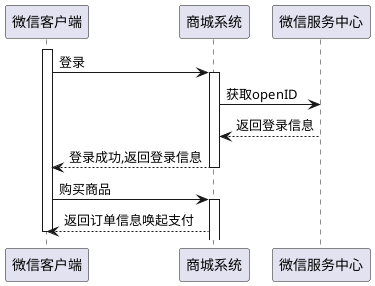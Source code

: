 @startuml
'https://plantuml.com/sequence-diagram

activate 微信客户端
微信客户端 -> 商城系统: 登录
activate 商城系统
商城系统 -> 微信服务中心: 获取openID
微信服务中心 --> 商城系统: 返回登录信息
商城系统 --> 微信客户端: 登录成功,返回登录信息
deactivate 商城系统
微信客户端 -> 商城系统: 购买商品
activate 商城系统
商城系统 --> 微信客户端: 返回订单信息唤起支付
'deactivate 商城系统
deactivate 微信客户端
@enduml